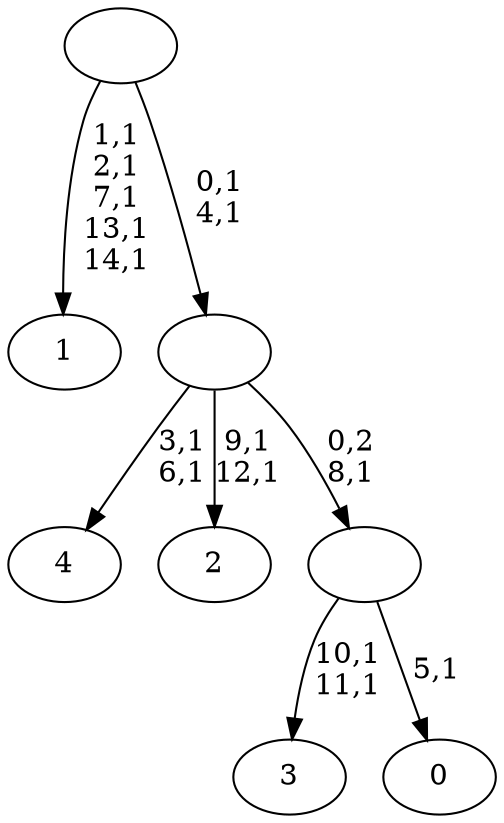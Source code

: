 digraph T {
	20 [label="4"]
	17 [label="3"]
	14 [label="2"]
	11 [label="1"]
	5 [label="0"]
	3 [label=""]
	2 [label=""]
	0 [label=""]
	3 -> 5 [label="5,1"]
	3 -> 17 [label="10,1\n11,1"]
	2 -> 14 [label="9,1\n12,1"]
	2 -> 20 [label="3,1\n6,1"]
	2 -> 3 [label="0,2\n8,1"]
	0 -> 2 [label="0,1\n4,1"]
	0 -> 11 [label="1,1\n2,1\n7,1\n13,1\n14,1"]
}
